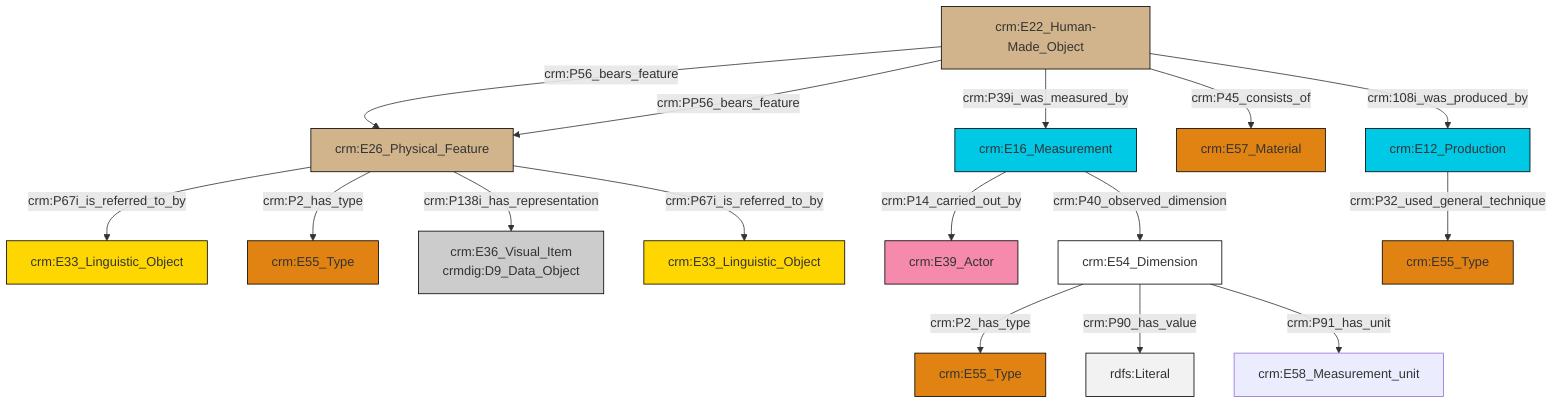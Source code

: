 graph TD
classDef Literal fill:#f2f2f2,stroke:#000000;
classDef CRM_Entity fill:#FFFFFF,stroke:#000000;
classDef Temporal_Entity fill:#00C9E6, stroke:#000000;
classDef Type fill:#E18312, stroke:#000000;
classDef Time-Span fill:#2C9C91, stroke:#000000;
classDef Appellation fill:#FFEB7F, stroke:#000000;
classDef Place fill:#008836, stroke:#000000;
classDef Persistent_Item fill:#B266B2, stroke:#000000;
classDef Conceptual_Object fill:#FFD700, stroke:#000000;
classDef Physical_Thing fill:#D2B48C, stroke:#000000;
classDef Actor fill:#f58aad, stroke:#000000;
classDef PC_Classes fill:#4ce600, stroke:#000000;
classDef Multi fill:#cccccc,stroke:#000000;

6["crm:E26_Physical_Feature"]:::Physical_Thing -->|crm:P67i_is_referred_to_by| 7["crm:E33_Linguistic_Object"]:::Conceptual_Object
10["crm:E22_Human-Made_Object"]:::Physical_Thing -->|crm:P56_bears_feature| 6["crm:E26_Physical_Feature"]:::Physical_Thing
10["crm:E22_Human-Made_Object"]:::Physical_Thing -->|crm:PP56_bears_feature| 6["crm:E26_Physical_Feature"]:::Physical_Thing
10["crm:E22_Human-Made_Object"]:::Physical_Thing -->|crm:P39i_was_measured_by| 11["crm:E16_Measurement"]:::Temporal_Entity
10["crm:E22_Human-Made_Object"]:::Physical_Thing -->|crm:P45_consists_of| 15["crm:E57_Material"]:::Type
6["crm:E26_Physical_Feature"]:::Physical_Thing -->|crm:P2_has_type| 0["crm:E55_Type"]:::Type
19["crm:E54_Dimension"]:::CRM_Entity -->|crm:P2_has_type| 20["crm:E55_Type"]:::Type
23["crm:E12_Production"]:::Temporal_Entity -->|crm:P32_used_general_technique| 2["crm:E55_Type"]:::Type
11["crm:E16_Measurement"]:::Temporal_Entity -->|crm:P14_carried_out_by| 17["crm:E39_Actor"]:::Actor
10["crm:E22_Human-Made_Object"]:::Physical_Thing -->|crm:108i_was_produced_by| 23["crm:E12_Production"]:::Temporal_Entity
19["crm:E54_Dimension"]:::CRM_Entity -->|crm:P90_has_value| 25[rdfs:Literal]:::Literal
11["crm:E16_Measurement"]:::Temporal_Entity -->|crm:P40_observed_dimension| 19["crm:E54_Dimension"]:::CRM_Entity
6["crm:E26_Physical_Feature"]:::Physical_Thing -->|crm:P138i_has_representation| 12["crm:E36_Visual_Item<br>crmdig:D9_Data_Object"]:::Multi
19["crm:E54_Dimension"]:::CRM_Entity -->|crm:P91_has_unit| 8["crm:E58_Measurement_unit"]:::Default
6["crm:E26_Physical_Feature"]:::Physical_Thing -->|crm:P67i_is_referred_to_by| 4["crm:E33_Linguistic_Object"]:::Conceptual_Object